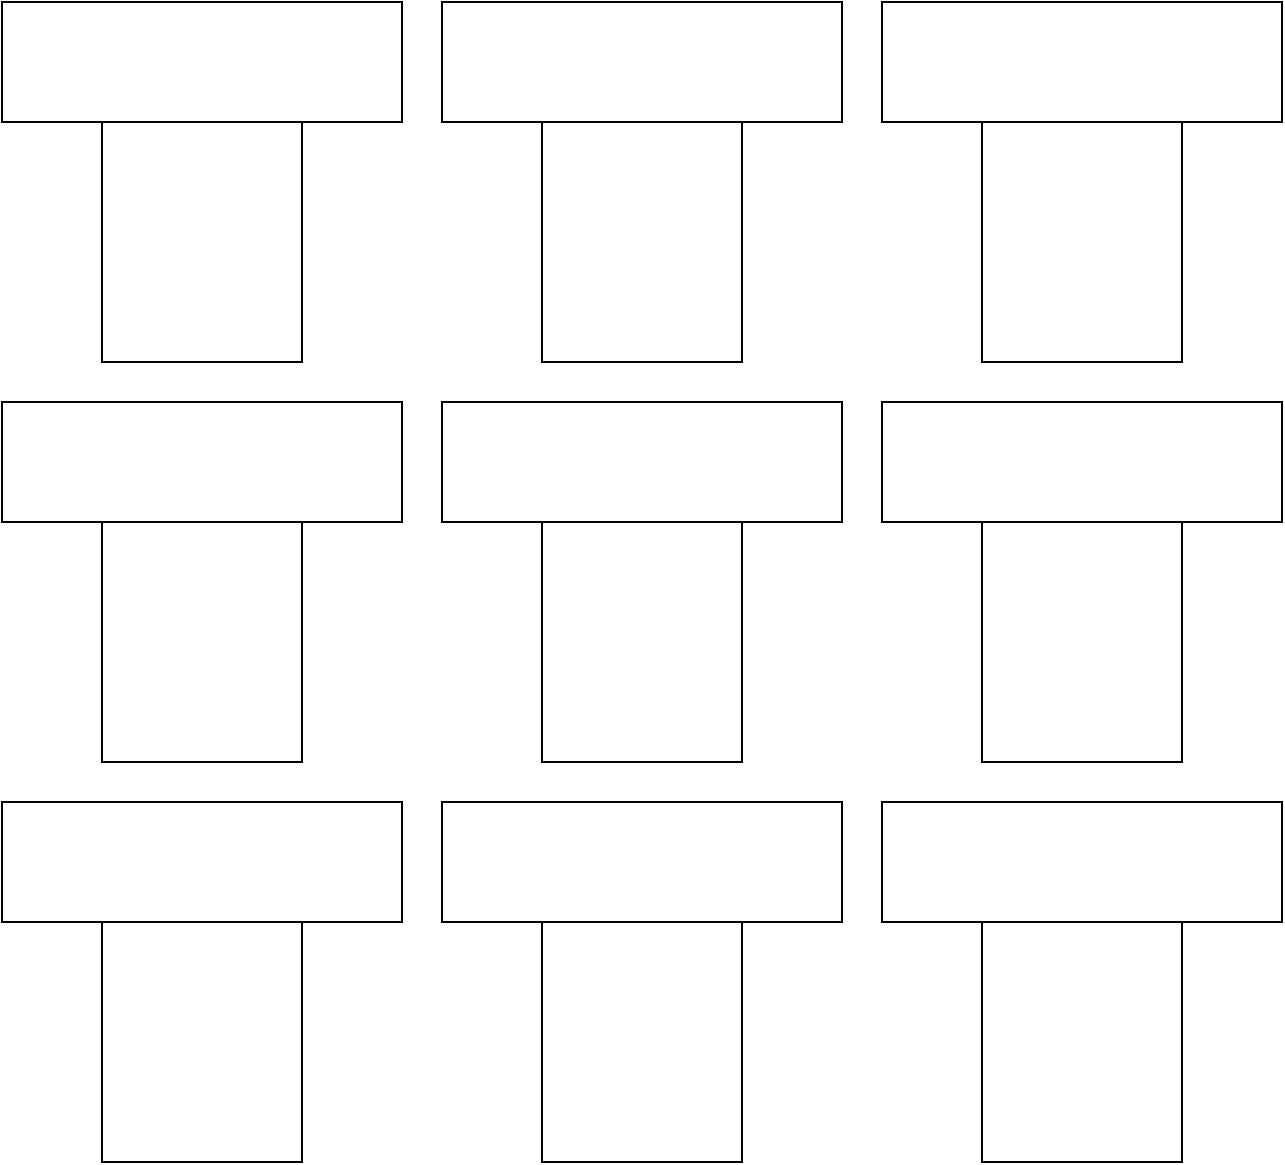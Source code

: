 <mxfile version="14.1.8" type="device"><diagram id="q36d4cLE-HCtiFd39dcn" name="Page-1"><mxGraphModel dx="1106" dy="892" grid="1" gridSize="10" guides="1" tooltips="1" connect="1" arrows="1" fold="1" page="1" pageScale="1" pageWidth="850" pageHeight="1100" math="0" shadow="0"><root><mxCell id="0"/><mxCell id="1" parent="0"/><mxCell id="QeX118V0XebSuHVxcKQW-1" value="" style="rounded=0;whiteSpace=wrap;html=1;" vertex="1" parent="1"><mxGeometry x="40" y="60" width="200" height="60" as="geometry"/></mxCell><mxCell id="QeX118V0XebSuHVxcKQW-2" value="" style="rounded=0;whiteSpace=wrap;html=1;" vertex="1" parent="1"><mxGeometry x="90" y="120" width="100" height="120" as="geometry"/></mxCell><mxCell id="QeX118V0XebSuHVxcKQW-6" value="" style="rounded=0;whiteSpace=wrap;html=1;" vertex="1" parent="1"><mxGeometry x="260" y="60" width="200" height="60" as="geometry"/></mxCell><mxCell id="QeX118V0XebSuHVxcKQW-7" value="" style="rounded=0;whiteSpace=wrap;html=1;" vertex="1" parent="1"><mxGeometry x="310" y="120" width="100" height="120" as="geometry"/></mxCell><mxCell id="QeX118V0XebSuHVxcKQW-8" value="" style="rounded=0;whiteSpace=wrap;html=1;" vertex="1" parent="1"><mxGeometry x="480" y="60" width="200" height="60" as="geometry"/></mxCell><mxCell id="QeX118V0XebSuHVxcKQW-9" value="" style="rounded=0;whiteSpace=wrap;html=1;" vertex="1" parent="1"><mxGeometry x="530" y="120" width="100" height="120" as="geometry"/></mxCell><mxCell id="QeX118V0XebSuHVxcKQW-10" value="" style="rounded=0;whiteSpace=wrap;html=1;" vertex="1" parent="1"><mxGeometry x="40" y="260" width="200" height="60" as="geometry"/></mxCell><mxCell id="QeX118V0XebSuHVxcKQW-11" value="" style="rounded=0;whiteSpace=wrap;html=1;" vertex="1" parent="1"><mxGeometry x="90" y="320" width="100" height="120" as="geometry"/></mxCell><mxCell id="QeX118V0XebSuHVxcKQW-12" value="" style="rounded=0;whiteSpace=wrap;html=1;" vertex="1" parent="1"><mxGeometry x="260" y="260" width="200" height="60" as="geometry"/></mxCell><mxCell id="QeX118V0XebSuHVxcKQW-13" value="" style="rounded=0;whiteSpace=wrap;html=1;" vertex="1" parent="1"><mxGeometry x="310" y="320" width="100" height="120" as="geometry"/></mxCell><mxCell id="QeX118V0XebSuHVxcKQW-14" value="" style="rounded=0;whiteSpace=wrap;html=1;" vertex="1" parent="1"><mxGeometry x="480" y="260" width="200" height="60" as="geometry"/></mxCell><mxCell id="QeX118V0XebSuHVxcKQW-15" value="" style="rounded=0;whiteSpace=wrap;html=1;" vertex="1" parent="1"><mxGeometry x="530" y="320" width="100" height="120" as="geometry"/></mxCell><mxCell id="QeX118V0XebSuHVxcKQW-16" value="" style="rounded=0;whiteSpace=wrap;html=1;" vertex="1" parent="1"><mxGeometry x="40" y="460" width="200" height="60" as="geometry"/></mxCell><mxCell id="QeX118V0XebSuHVxcKQW-17" value="" style="rounded=0;whiteSpace=wrap;html=1;" vertex="1" parent="1"><mxGeometry x="90" y="520" width="100" height="120" as="geometry"/></mxCell><mxCell id="QeX118V0XebSuHVxcKQW-18" value="" style="rounded=0;whiteSpace=wrap;html=1;" vertex="1" parent="1"><mxGeometry x="260" y="460" width="200" height="60" as="geometry"/></mxCell><mxCell id="QeX118V0XebSuHVxcKQW-19" value="" style="rounded=0;whiteSpace=wrap;html=1;" vertex="1" parent="1"><mxGeometry x="310" y="520" width="100" height="120" as="geometry"/></mxCell><mxCell id="QeX118V0XebSuHVxcKQW-20" value="" style="rounded=0;whiteSpace=wrap;html=1;" vertex="1" parent="1"><mxGeometry x="480" y="460" width="200" height="60" as="geometry"/></mxCell><mxCell id="QeX118V0XebSuHVxcKQW-21" value="" style="rounded=0;whiteSpace=wrap;html=1;" vertex="1" parent="1"><mxGeometry x="530" y="520" width="100" height="120" as="geometry"/></mxCell></root></mxGraphModel></diagram></mxfile>
